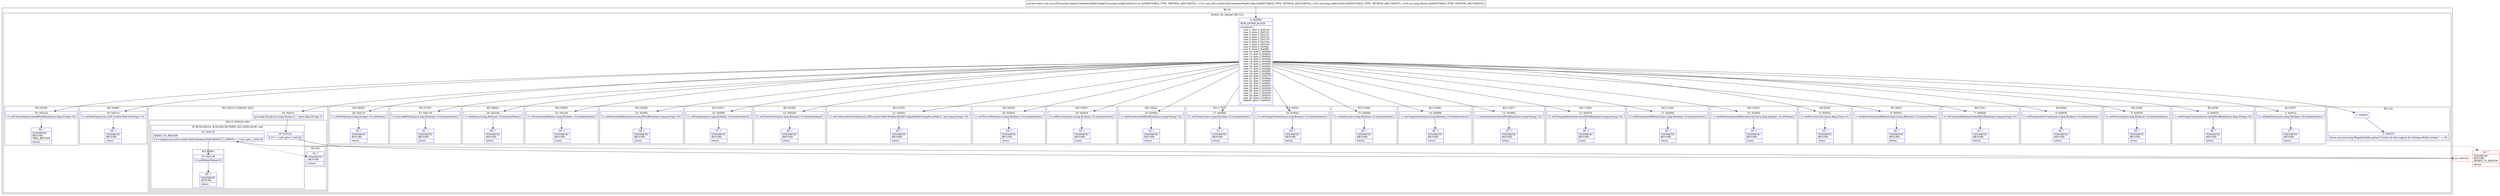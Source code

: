 digraph "CFG forcom.j256.ormlite.android.DatabaseTableConfigUtil.assignConfigField(ILcom\/j256\/ormlite\/field\/DatabaseFieldConfig;Ljava\/lang\/reflect\/Field;Ljava\/lang\/Object;)V" {
subgraph cluster_Region_7505145 {
label = "R(1:0)";
node [shape=record,color=blue];
subgraph cluster_SwitchRegion_1277794708 {
label = "Switch: 29, default: R(2:1|2)";
node [shape=record,color=blue];
Node_0 [shape=record,label="{0\:\ 0x0000|MTH_ENTER_BLOCK\l|switch(r0) \{\l    case 1: goto L_0x0142;\l    case 2: goto L_0x013c;\l    case 3: goto L_0x012c;\l    case 4: goto L_0x0122;\l    case 5: goto L_0x0118;\l    case 6: goto L_0x010e;\l    case 7: goto L_0x0104;\l    case 8: goto L_0x00fa;\l    case 9: goto L_0x00f0;\l    case 10: goto L_0x00e6;\l    case 11: goto L_0x00dc;\l    case 12: goto L_0x00d1;\l    case 13: goto L_0x00c6;\l    case 14: goto L_0x00bb;\l    case 15: goto L_0x00b0;\l    case 16: goto L_0x00a5;\l    case 17: goto L_0x009a;\l    case 18: goto L_0x008f;\l    case 19: goto L_0x0084;\l    case 20: goto L_0x0079;\l    case 21: goto L_0x006e;\l    case 22: goto L_0x0063;\l    case 23: goto L_0x005c;\l    case 24: goto L_0x0051;\l    case 25: goto L_0x0046;\l    case 26: goto L_0x003b;\l    case 27: goto L_0x0030;\l    case 28: goto L_0x0025;\l    case 29: goto L_0x001a;\l    default: goto L_0x0003;\l\}\l}"];
subgraph cluster_Region_1774198459 {
label = "R(2:35|36)";
node [shape=record,color=blue];
Node_35 [shape=record,label="{35\:\ 0x0142|r1.setColumnName(valueIfNotBlank((java.lang.String) r3))\l}"];
Node_36 [shape=record,label="{36\:\ ?|SYNTHETIC\lRETURN\lORIG_RETURN\l|return\l}"];
}
subgraph cluster_Region_1327932942 {
label = "R(2:34|66)";
node [shape=record,color=blue];
Node_34 [shape=record,label="{34\:\ 0x013c|r1.setDataType((com.j256.ormlite.field.DataType) r3)\l}"];
Node_66 [shape=record,label="{66\:\ ?|SYNTHETIC\lRETURN\l|return\l}"];
}
subgraph cluster_Region_328688948 {
label = "R(2:29|(2:(2:33|65)|(1:64)))";
node [shape=record,color=blue];
Node_29 [shape=record,label="{29\:\ 0x012c|java.lang.String java.lang.String r3 = (java.lang.String) r3\l}"];
subgraph cluster_Region_1533523551 {
label = "R(2:(2:33|65)|(1:64))";
node [shape=record,color=blue];
subgraph cluster_IfRegion_543007904 {
label = "IF [B:30:0x012e, B:32:0x0136] THEN: R(2:33|65) ELSE: null";
node [shape=record,color=blue];
Node_30 [shape=record,label="{30\:\ 0x012e|if (r3 != null) goto L_0x0130\l}"];
Node_32 [shape=record,label="{32\:\ 0x0136|ADDED_TO_REGION\l|if (r3.equals(com.j256.ormlite.field.DatabaseField.DEFAULT_STRING) != true) goto L_0x0138\l}"];
subgraph cluster_Region_499050923 {
label = "R(2:33|65)";
node [shape=record,color=blue];
Node_33 [shape=record,label="{33\:\ 0x0138|r1.setDefaultValue(r3)\l}"];
Node_65 [shape=record,label="{65\:\ ?|SYNTHETIC\lRETURN\l|return\l}"];
}
}
subgraph cluster_Region_1526882718 {
label = "R(1:64)";
node [shape=record,color=blue];
Node_64 [shape=record,label="{64\:\ ?|SYNTHETIC\lRETURN\l|return\l}"];
}
}
}
subgraph cluster_Region_845056387 {
label = "R(2:28|62)";
node [shape=record,color=blue];
Node_28 [shape=record,label="{28\:\ 0x0122|r1.setWidth(((java.lang.Integer) r3).intValue())\l}"];
Node_62 [shape=record,label="{62\:\ ?|SYNTHETIC\lRETURN\l|return\l}"];
}
subgraph cluster_Region_1211260688 {
label = "R(2:27|61)";
node [shape=record,color=blue];
Node_27 [shape=record,label="{27\:\ 0x0118|r1.setCanBeNull(((java.lang.Boolean) r3).booleanValue())\l}"];
Node_61 [shape=record,label="{61\:\ ?|SYNTHETIC\lRETURN\l|return\l}"];
}
subgraph cluster_Region_780262663 {
label = "R(2:26|60)";
node [shape=record,color=blue];
Node_26 [shape=record,label="{26\:\ 0x010e|r1.setId(((java.lang.Boolean) r3).booleanValue())\l}"];
Node_60 [shape=record,label="{60\:\ ?|SYNTHETIC\lRETURN\l|return\l}"];
}
subgraph cluster_Region_1715951576 {
label = "R(2:25|59)";
node [shape=record,color=blue];
Node_25 [shape=record,label="{25\:\ 0x0104|r1.setGeneratedId(((java.lang.Boolean) r3).booleanValue())\l}"];
Node_59 [shape=record,label="{59\:\ ?|SYNTHETIC\lRETURN\l|return\l}"];
}
subgraph cluster_Region_538171394 {
label = "R(2:24|58)";
node [shape=record,color=blue];
Node_24 [shape=record,label="{24\:\ 0x00fa|r1.setGeneratedIdSequence(valueIfNotBlank((java.lang.String) r3))\l}"];
Node_58 [shape=record,label="{58\:\ ?|SYNTHETIC\lRETURN\l|return\l}"];
}
subgraph cluster_Region_2055457231 {
label = "R(2:23|57)";
node [shape=record,color=blue];
Node_23 [shape=record,label="{23\:\ 0x00f0|r1.setForeign(((java.lang.Boolean) r3).booleanValue())\l}"];
Node_57 [shape=record,label="{57\:\ ?|SYNTHETIC\lRETURN\l|return\l}"];
}
subgraph cluster_Region_1514818173 {
label = "R(2:22|56)";
node [shape=record,color=blue];
Node_22 [shape=record,label="{22\:\ 0x00e6|r1.setUseGetSet(((java.lang.Boolean) r3).booleanValue())\l}"];
Node_56 [shape=record,label="{56\:\ ?|SYNTHETIC\lRETURN\l|return\l}"];
}
subgraph cluster_Region_116342651 {
label = "R(2:21|55)";
node [shape=record,color=blue];
Node_21 [shape=record,label="{21\:\ 0x00dc|r1.setUnknownEnumValue(com.j256.ormlite.field.DatabaseFieldConfig.findMatchingEnumVal(r2, (java.lang.String) r3))\l}"];
Node_55 [shape=record,label="{55\:\ ?|SYNTHETIC\lRETURN\l|return\l}"];
}
subgraph cluster_Region_948057196 {
label = "R(2:20|54)";
node [shape=record,color=blue];
Node_20 [shape=record,label="{20\:\ 0x00d1|r1.setThrowIfNull(((java.lang.Boolean) r3).booleanValue())\l}"];
Node_54 [shape=record,label="{54\:\ ?|SYNTHETIC\lRETURN\l|return\l}"];
}
subgraph cluster_Region_1546342146 {
label = "R(2:19|53)";
node [shape=record,color=blue];
Node_19 [shape=record,label="{19\:\ 0x00c6|r1.setPersisted(((java.lang.Boolean) r3).booleanValue())\l}"];
Node_53 [shape=record,label="{53\:\ ?|SYNTHETIC\lRETURN\l|return\l}"];
}
subgraph cluster_Region_1421541208 {
label = "R(2:18|52)";
node [shape=record,color=blue];
Node_18 [shape=record,label="{18\:\ 0x00bb|r1.setFormat(valueIfNotBlank((java.lang.String) r3))\l}"];
Node_52 [shape=record,label="{52\:\ ?|SYNTHETIC\lRETURN\l|return\l}"];
}
subgraph cluster_Region_726734419 {
label = "R(2:17|51)";
node [shape=record,color=blue];
Node_17 [shape=record,label="{17\:\ 0x00b0|r1.setUnique(((java.lang.Boolean) r3).booleanValue())\l}"];
Node_51 [shape=record,label="{51\:\ ?|SYNTHETIC\lRETURN\l|return\l}"];
}
subgraph cluster_Region_39413249 {
label = "R(2:16|50)";
node [shape=record,color=blue];
Node_16 [shape=record,label="{16\:\ 0x00a5|r1.setUniqueCombo(((java.lang.Boolean) r3).booleanValue())\l}"];
Node_50 [shape=record,label="{50\:\ ?|SYNTHETIC\lRETURN\l|return\l}"];
}
subgraph cluster_Region_67922455 {
label = "R(2:15|49)";
node [shape=record,color=blue];
Node_15 [shape=record,label="{15\:\ 0x009a|r1.setIndex(((java.lang.Boolean) r3).booleanValue())\l}"];
Node_49 [shape=record,label="{49\:\ ?|SYNTHETIC\lRETURN\l|return\l}"];
}
subgraph cluster_Region_122623473 {
label = "R(2:14|48)";
node [shape=record,color=blue];
Node_14 [shape=record,label="{14\:\ 0x008f|r1.setUniqueIndex(((java.lang.Boolean) r3).booleanValue())\l}"];
Node_48 [shape=record,label="{48\:\ ?|SYNTHETIC\lRETURN\l|return\l}"];
}
subgraph cluster_Region_604993733 {
label = "R(2:13|47)";
node [shape=record,color=blue];
Node_13 [shape=record,label="{13\:\ 0x0084|r1.setIndexName(valueIfNotBlank((java.lang.String) r3))\l}"];
Node_47 [shape=record,label="{47\:\ ?|SYNTHETIC\lRETURN\l|return\l}"];
}
subgraph cluster_Region_1840212779 {
label = "R(2:12|46)";
node [shape=record,color=blue];
Node_12 [shape=record,label="{12\:\ 0x0079|r1.setUniqueIndexName(valueIfNotBlank((java.lang.String) r3))\l}"];
Node_46 [shape=record,label="{46\:\ ?|SYNTHETIC\lRETURN\l|return\l}"];
}
subgraph cluster_Region_177530971 {
label = "R(2:11|45)";
node [shape=record,color=blue];
Node_11 [shape=record,label="{11\:\ 0x006e|r1.setForeignAutoRefresh(((java.lang.Boolean) r3).booleanValue())\l}"];
Node_45 [shape=record,label="{45\:\ ?|SYNTHETIC\lRETURN\l|return\l}"];
}
subgraph cluster_Region_1963693157 {
label = "R(2:10|44)";
node [shape=record,color=blue];
Node_10 [shape=record,label="{10\:\ 0x0063|r1.setMaxForeignAutoRefreshLevel(((java.lang.Integer) r3).intValue())\l}"];
Node_44 [shape=record,label="{44\:\ ?|SYNTHETIC\lRETURN\l|return\l}"];
}
subgraph cluster_Region_706544465 {
label = "R(2:9|43)";
node [shape=record,color=blue];
Node_9 [shape=record,label="{9\:\ 0x005c|r1.setPersisterClass((java.lang.Class) r3)\l}"];
Node_43 [shape=record,label="{43\:\ ?|SYNTHETIC\lRETURN\l|return\l}"];
}
subgraph cluster_Region_1023267594 {
label = "R(2:8|42)";
node [shape=record,color=blue];
Node_8 [shape=record,label="{8\:\ 0x0051|r1.setAllowGeneratedIdInsert(((java.lang.Boolean) r3).booleanValue())\l}"];
Node_42 [shape=record,label="{42\:\ ?|SYNTHETIC\lRETURN\l|return\l}"];
}
subgraph cluster_Region_294003454 {
label = "R(2:7|41)";
node [shape=record,color=blue];
Node_7 [shape=record,label="{7\:\ 0x0046|r1.setColumnDefinition(valueIfNotBlank((java.lang.String) r3))\l}"];
Node_41 [shape=record,label="{41\:\ ?|SYNTHETIC\lRETURN\l|return\l}"];
}
subgraph cluster_Region_939996183 {
label = "R(2:6|40)";
node [shape=record,color=blue];
Node_6 [shape=record,label="{6\:\ 0x003b|r1.setForeignAutoCreate(((java.lang.Boolean) r3).booleanValue())\l}"];
Node_40 [shape=record,label="{40\:\ ?|SYNTHETIC\lRETURN\l|return\l}"];
}
subgraph cluster_Region_2051194829 {
label = "R(2:5|39)";
node [shape=record,color=blue];
Node_5 [shape=record,label="{5\:\ 0x0030|r1.setVersion(((java.lang.Boolean) r3).booleanValue())\l}"];
Node_39 [shape=record,label="{39\:\ ?|SYNTHETIC\lRETURN\l|return\l}"];
}
subgraph cluster_Region_678778380 {
label = "R(2:4|38)";
node [shape=record,color=blue];
Node_4 [shape=record,label="{4\:\ 0x0025|r1.setForeignColumnName(valueIfNotBlank((java.lang.String) r3))\l}"];
Node_38 [shape=record,label="{38\:\ ?|SYNTHETIC\lRETURN\l|return\l}"];
}
subgraph cluster_Region_147066926 {
label = "R(2:3|37)";
node [shape=record,color=blue];
Node_3 [shape=record,label="{3\:\ 0x001a|r1.setReadOnly(((java.lang.Boolean) r3).booleanValue())\l}"];
Node_37 [shape=record,label="{37\:\ ?|SYNTHETIC\lRETURN\l|return\l}"];
}
subgraph cluster_Region_157432493 {
label = "R(2:1|2)";
node [shape=record,color=blue];
Node_1 [shape=record,label="{1\:\ 0x0003}"];
Node_2 [shape=record,label="{2\:\ 0x0019|throw new java.lang.IllegalStateException(\"Could not find support for DatabaseField number \" + r0)\l}"];
}
}
}
Node_31 [shape=record,color=red,label="{31\:\ 0x0130}"];
Node_63 [shape=record,color=red,label="{63\:\ ?|SYNTHETIC\lRETURN\lADDED_TO_REGION\l|return\l}"];
MethodNode[shape=record,label="{private static void com.j256.ormlite.android.DatabaseTableConfigUtil.assignConfigField((r0v0 int A[IMMUTABLE_TYPE, METHOD_ARGUMENT]), (r1v0 com.j256.ormlite.field.DatabaseFieldConfig A[IMMUTABLE_TYPE, METHOD_ARGUMENT]), (r2v0 java.lang.reflect.Field A[IMMUTABLE_TYPE, METHOD_ARGUMENT]), (r3v0 java.lang.Object A[IMMUTABLE_TYPE, METHOD_ARGUMENT])) }"];
MethodNode -> Node_0;
Node_0 -> Node_1;
Node_0 -> Node_3;
Node_0 -> Node_4;
Node_0 -> Node_5;
Node_0 -> Node_6;
Node_0 -> Node_7;
Node_0 -> Node_8;
Node_0 -> Node_9;
Node_0 -> Node_10;
Node_0 -> Node_11;
Node_0 -> Node_12;
Node_0 -> Node_13;
Node_0 -> Node_14;
Node_0 -> Node_15;
Node_0 -> Node_16;
Node_0 -> Node_17;
Node_0 -> Node_18;
Node_0 -> Node_19;
Node_0 -> Node_20;
Node_0 -> Node_21;
Node_0 -> Node_22;
Node_0 -> Node_23;
Node_0 -> Node_24;
Node_0 -> Node_25;
Node_0 -> Node_26;
Node_0 -> Node_27;
Node_0 -> Node_28;
Node_0 -> Node_29;
Node_0 -> Node_34;
Node_0 -> Node_35;
Node_35 -> Node_36;
Node_34 -> Node_66;
Node_29 -> Node_30;
Node_30 -> Node_31;
Node_30 -> Node_63[style=dashed];
Node_32 -> Node_33;
Node_32 -> Node_64[style=dashed];
Node_33 -> Node_65;
Node_28 -> Node_62;
Node_27 -> Node_61;
Node_26 -> Node_60;
Node_25 -> Node_59;
Node_24 -> Node_58;
Node_23 -> Node_57;
Node_22 -> Node_56;
Node_21 -> Node_55;
Node_20 -> Node_54;
Node_19 -> Node_53;
Node_18 -> Node_52;
Node_17 -> Node_51;
Node_16 -> Node_50;
Node_15 -> Node_49;
Node_14 -> Node_48;
Node_13 -> Node_47;
Node_12 -> Node_46;
Node_11 -> Node_45;
Node_10 -> Node_44;
Node_9 -> Node_43;
Node_8 -> Node_42;
Node_7 -> Node_41;
Node_6 -> Node_40;
Node_5 -> Node_39;
Node_4 -> Node_38;
Node_3 -> Node_37;
Node_1 -> Node_2;
Node_31 -> Node_32;
}

